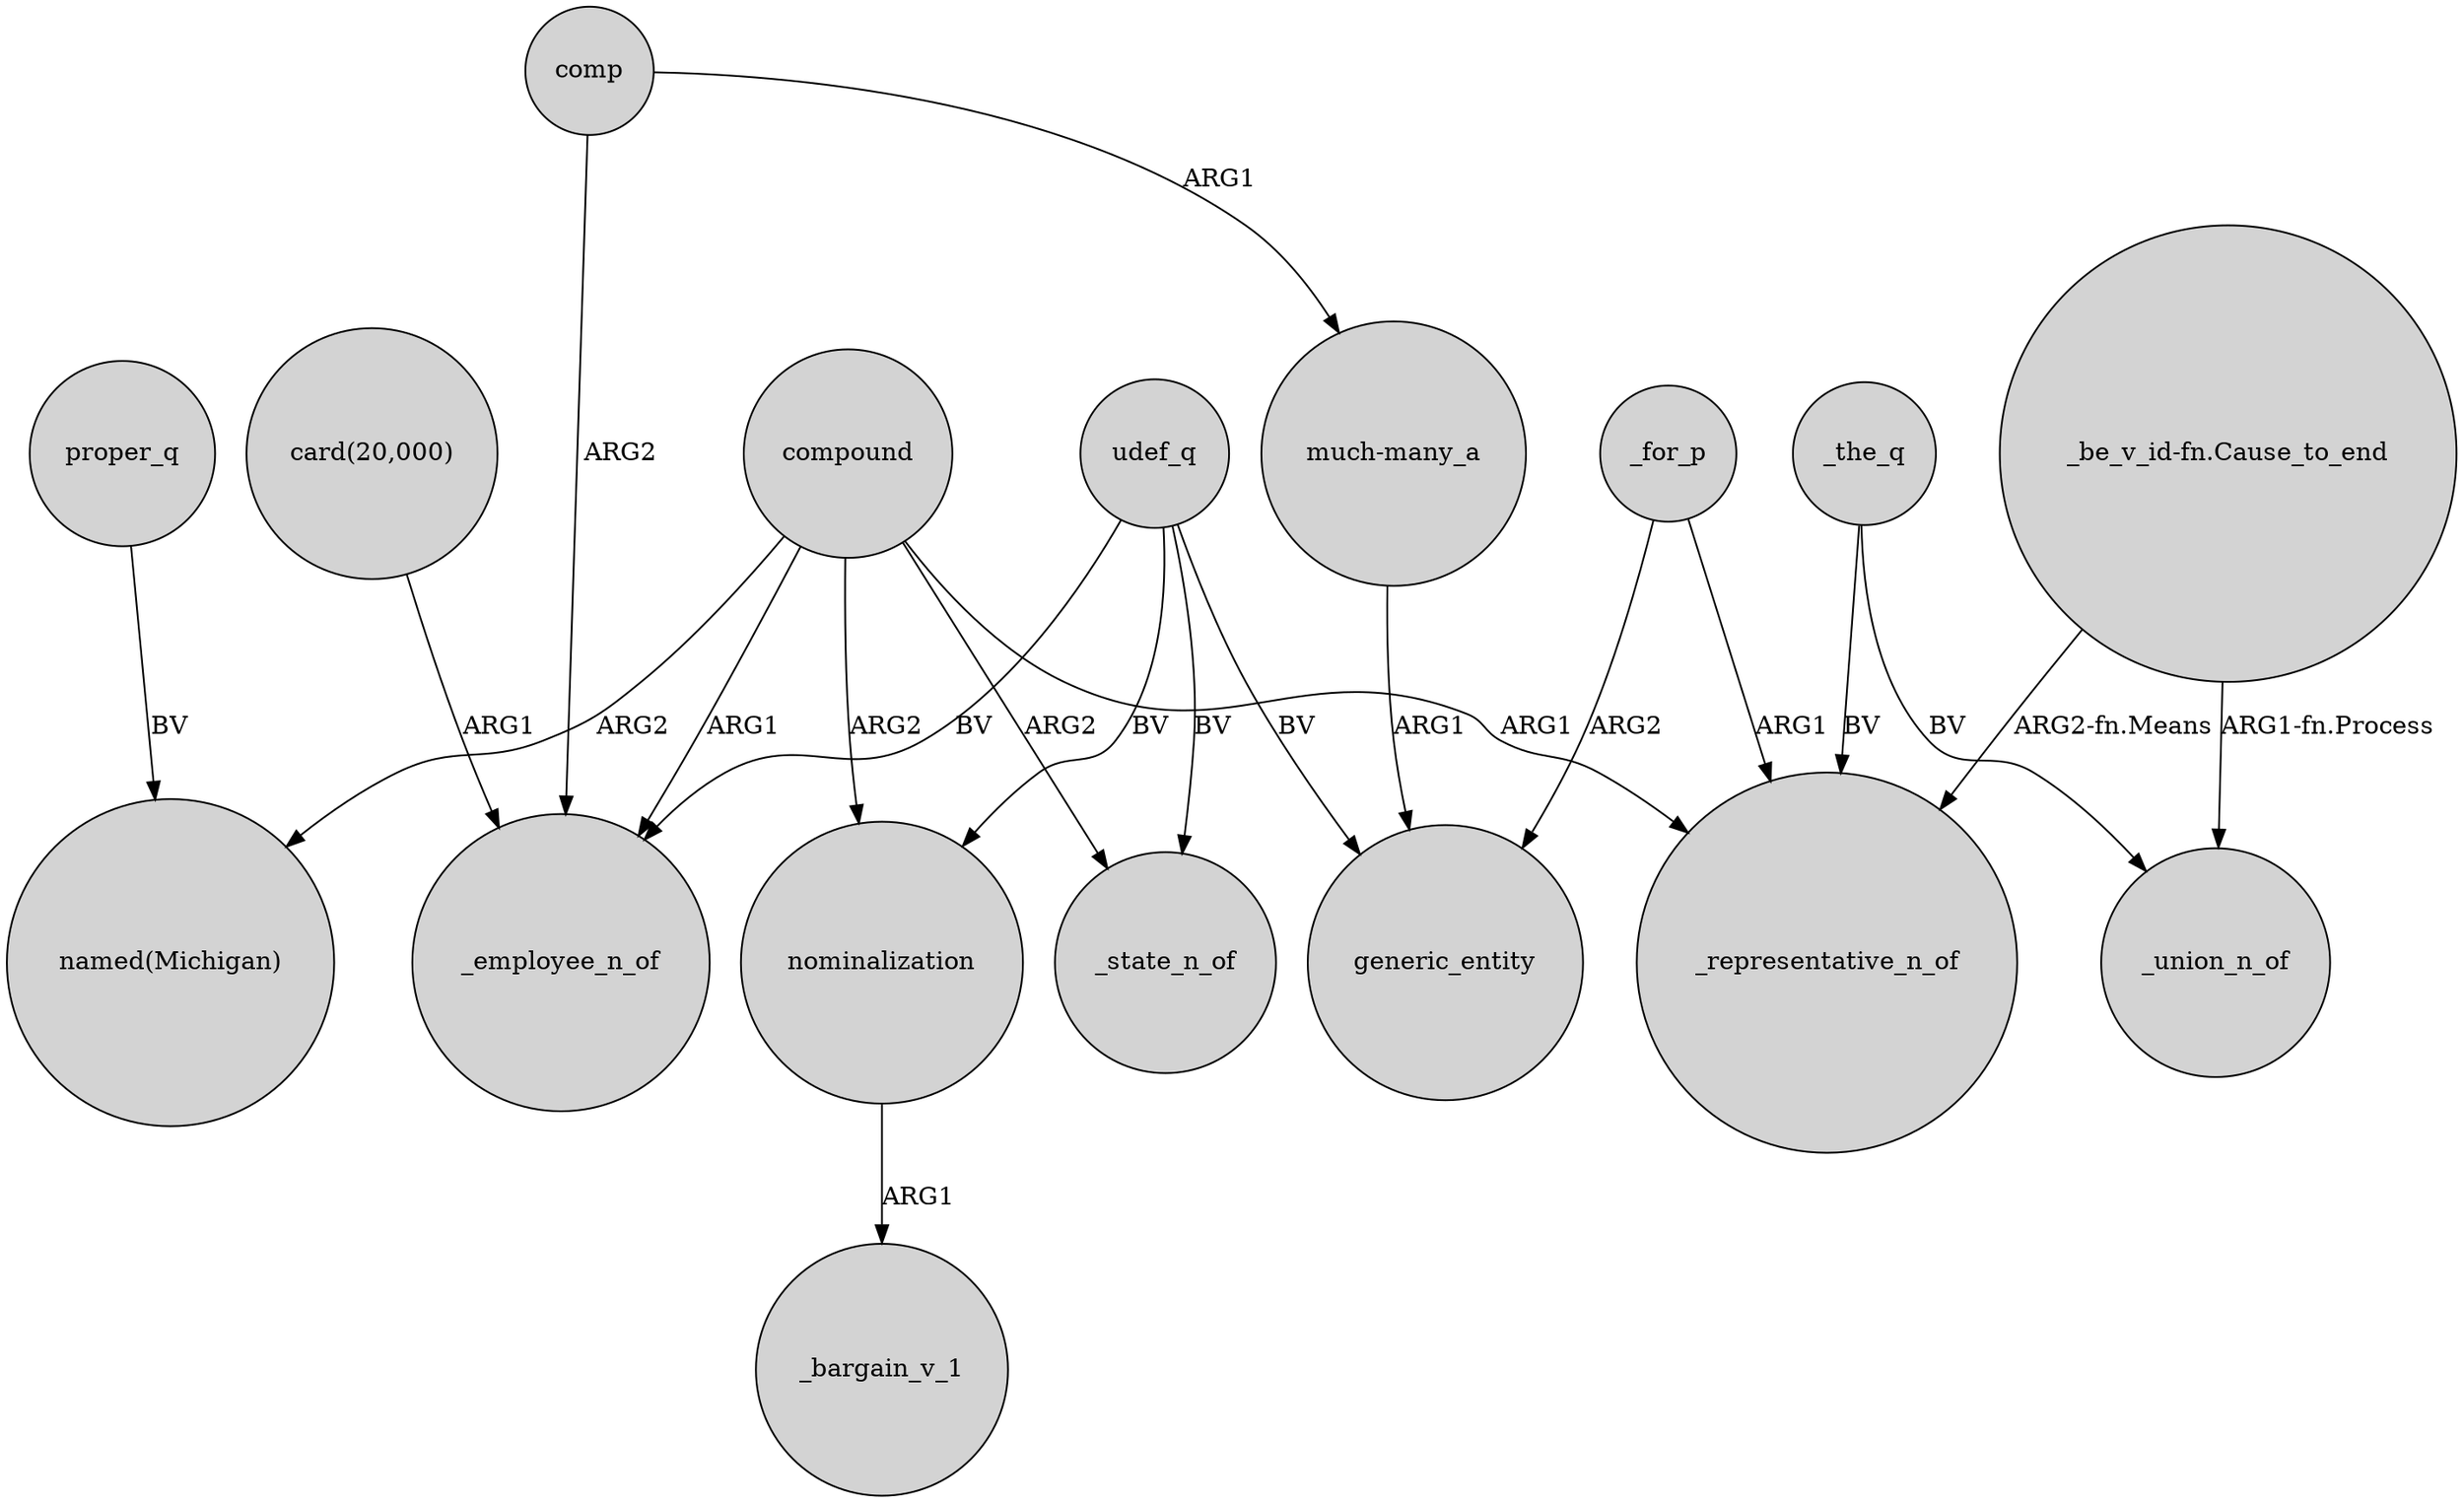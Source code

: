 digraph {
	node [shape=circle style=filled]
	proper_q -> "named(Michigan)" [label=BV]
	compound -> _employee_n_of [label=ARG1]
	"_be_v_id-fn.Cause_to_end" -> _representative_n_of [label="ARG2-fn.Means"]
	udef_q -> nominalization [label=BV]
	_for_p -> _representative_n_of [label=ARG1]
	nominalization -> _bargain_v_1 [label=ARG1]
	_for_p -> generic_entity [label=ARG2]
	_the_q -> _representative_n_of [label=BV]
	"card(20,000)" -> _employee_n_of [label=ARG1]
	udef_q -> generic_entity [label=BV]
	compound -> nominalization [label=ARG2]
	udef_q -> _state_n_of [label=BV]
	"_be_v_id-fn.Cause_to_end" -> _union_n_of [label="ARG1-fn.Process"]
	comp -> "much-many_a" [label=ARG1]
	"much-many_a" -> generic_entity [label=ARG1]
	_the_q -> _union_n_of [label=BV]
	comp -> _employee_n_of [label=ARG2]
	compound -> _representative_n_of [label=ARG1]
	compound -> _state_n_of [label=ARG2]
	udef_q -> _employee_n_of [label=BV]
	compound -> "named(Michigan)" [label=ARG2]
}
